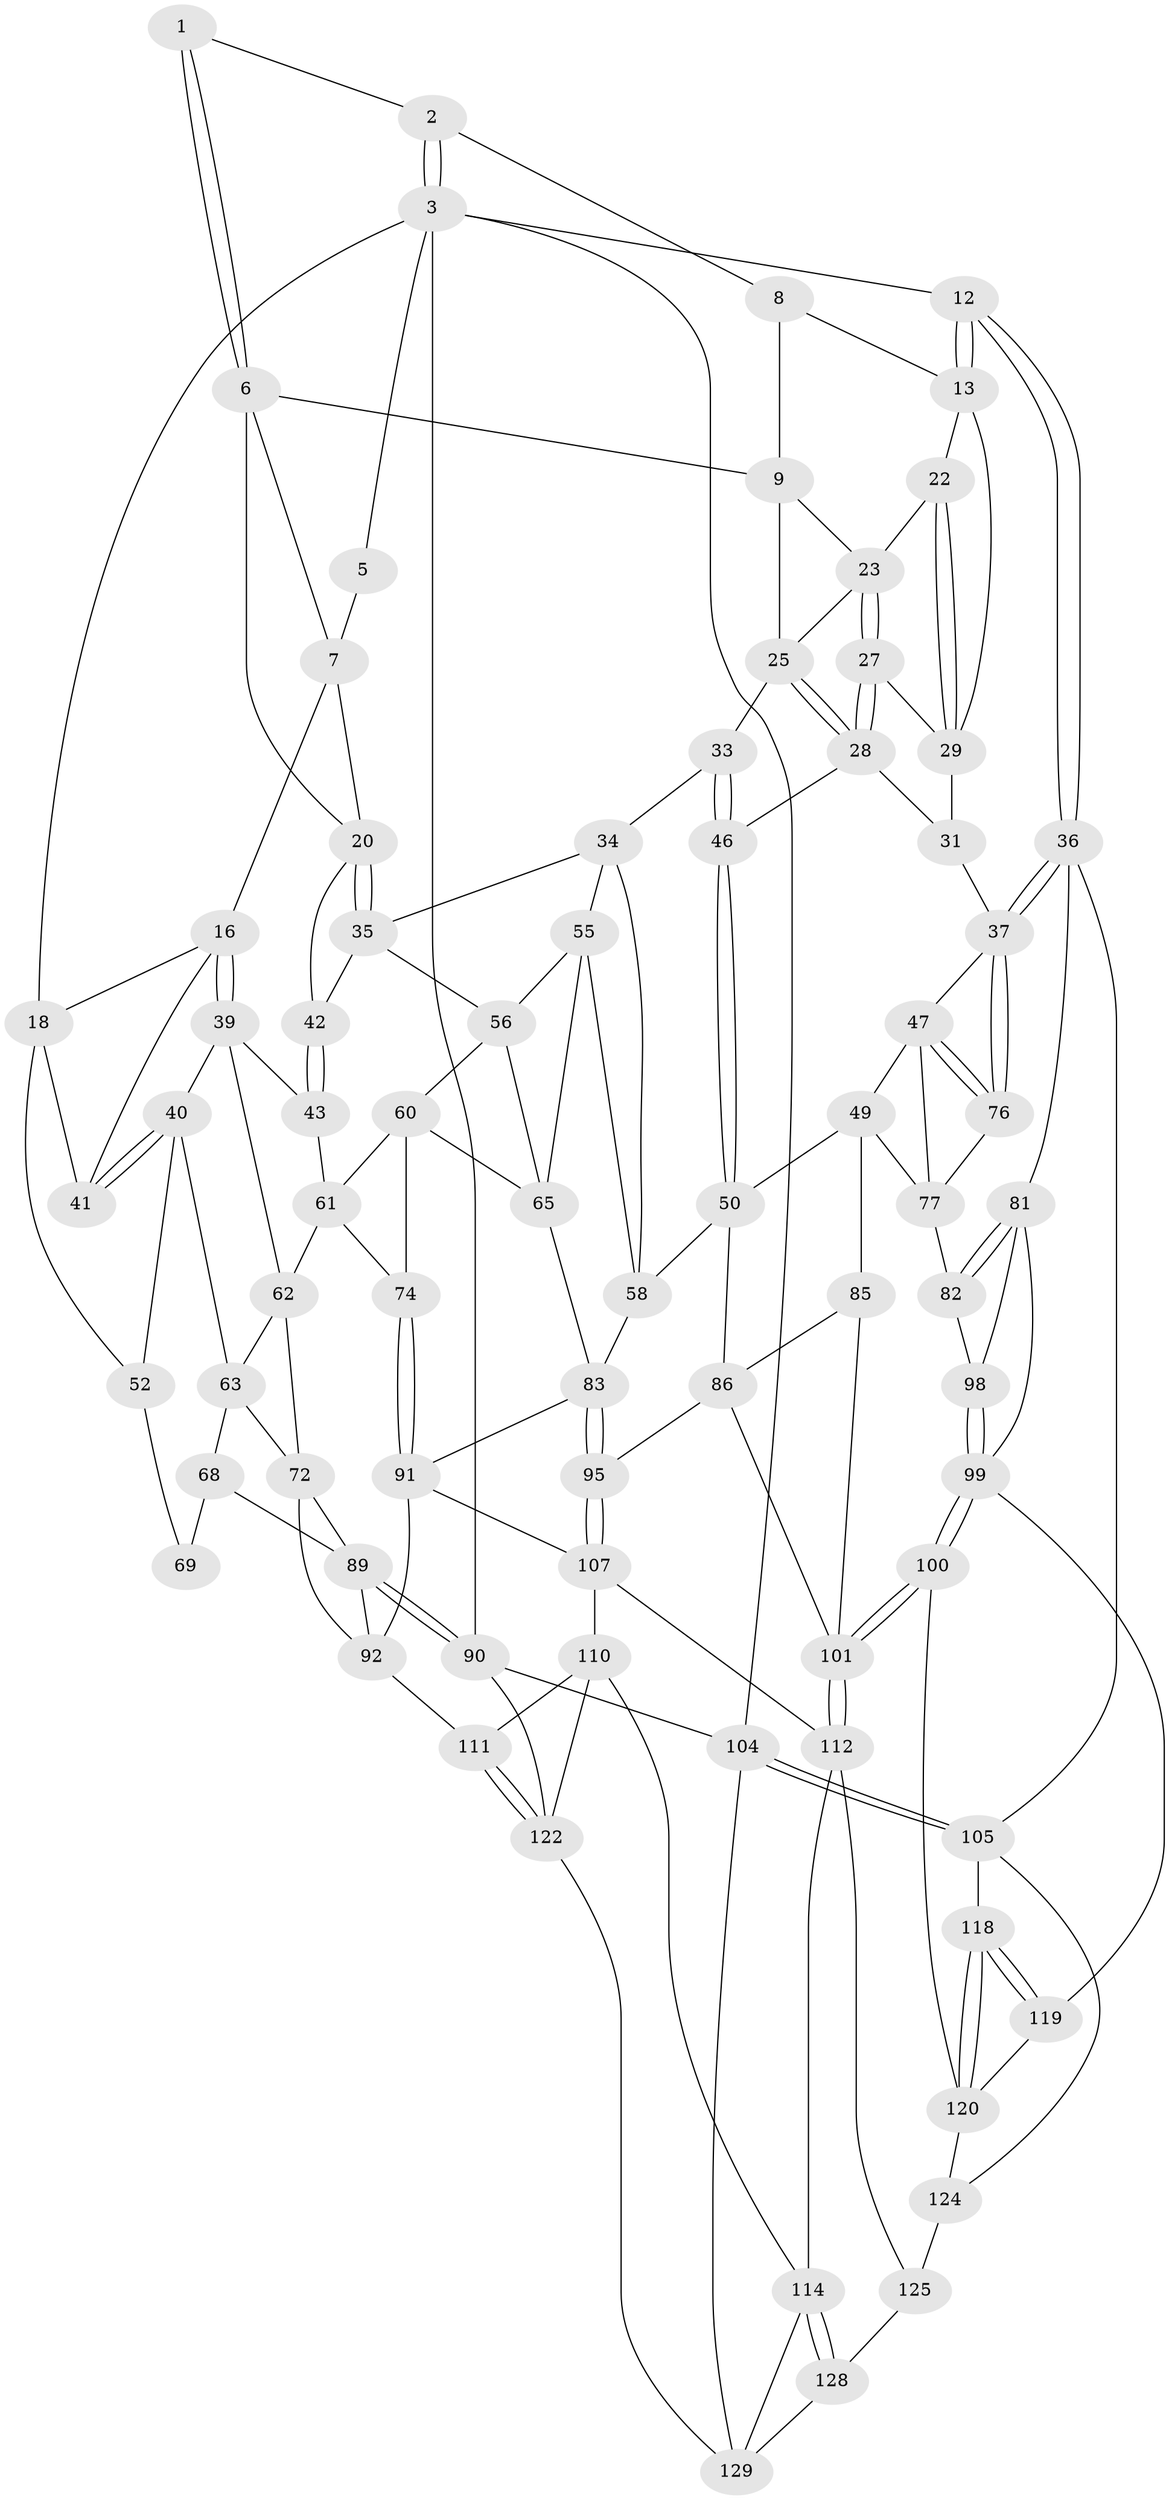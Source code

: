 // original degree distribution, {3: 0.015384615384615385, 4: 0.25384615384615383, 5: 0.49230769230769234, 6: 0.23846153846153847}
// Generated by graph-tools (version 1.1) at 2025/11/02/27/25 16:11:56]
// undirected, 78 vertices, 172 edges
graph export_dot {
graph [start="1"]
  node [color=gray90,style=filled];
  1 [pos="+0.54080473754523+0"];
  2 [pos="+0.8237104906588623+0"];
  3 [pos="+1+0",super="+4"];
  5 [pos="+0.2571249312101497+0"];
  6 [pos="+0.5398959104515744+0.04445825070462248",super="+11"];
  7 [pos="+0.3389499126578048+0.03631968537740431",super="+15"];
  8 [pos="+0.8126959829158996+0"];
  9 [pos="+0.7259217744460031+0.07238185482432509",super="+10"];
  12 [pos="+1+0.06974640195292248"];
  13 [pos="+0.9471584201696477+0.13759355285525166",super="+14"];
  16 [pos="+0.252318662083307+0.17897135379816506",super="+17"];
  18 [pos="+0+0",super="+19"];
  20 [pos="+0.4264795201382593+0.18752057394370245",super="+21"];
  22 [pos="+0.8676845034026959+0.11705070539539257"];
  23 [pos="+0.8292704184376268+0.12571512912193006",super="+24"];
  25 [pos="+0.7483006249843263+0.23770962275139315",super="+26"];
  27 [pos="+0.8101868805938652+0.1969985885035874"];
  28 [pos="+0.7514382331169914+0.24233633047546232",super="+32"];
  29 [pos="+0.8493701295201649+0.19820788323240116",super="+30"];
  31 [pos="+0.8928111628181998+0.25713206773964403"];
  33 [pos="+0.5970363044593413+0.3182319292891822"];
  34 [pos="+0.5718641786077985+0.3296548081958779",super="+54"];
  35 [pos="+0.49425972770302545+0.31089383712266966",super="+45"];
  36 [pos="+1+0.3468457351650725",super="+80"];
  37 [pos="+1+0.35755505819811917",super="+38"];
  39 [pos="+0.21914102353086548+0.355905713011875",super="+44"];
  40 [pos="+0.11659244907976865+0.3287961317796935",super="+51"];
  41 [pos="+0.10289788268733611+0.30116363720101286"];
  42 [pos="+0.3533933585388834+0.36476618498507496"];
  43 [pos="+0.32427464240497034+0.3857126808180741"];
  46 [pos="+0.7474364978675776+0.37900108489693296"];
  47 [pos="+0.8097480106602281+0.4080529115441594",super="+48"];
  49 [pos="+0.7945085564286373+0.41144176074072286",super="+79"];
  50 [pos="+0.7484452598957383+0.38233607759687854",super="+57"];
  52 [pos="+0+0.4089628416430629",super="+53"];
  55 [pos="+0.5231092524180976+0.4179321900077888",super="+64"];
  56 [pos="+0.4369374339854973+0.38281893903279196",super="+59"];
  58 [pos="+0.6402417009369545+0.4877876168354699",super="+66"];
  60 [pos="+0.39892505005081647+0.4799250850494389",super="+73"];
  61 [pos="+0.3501198737976362+0.44333540320532194",super="+70"];
  62 [pos="+0.23330773085077244+0.41403014247972764",super="+71"];
  63 [pos="+0.054710421881734354+0.42210682399882976",super="+67"];
  65 [pos="+0.47503782746363543+0.48619819604264786",super="+75"];
  68 [pos="+0.08127352653566379+0.5367411635396234",super="+88"];
  69 [pos="+0.06618517867341843+0.5314400104083445",super="+87"];
  72 [pos="+0.16759089853532783+0.5430062169084225",super="+93"];
  74 [pos="+0.34992539106486775+0.5657519481482528"];
  76 [pos="+1+0.3733207993945522"];
  77 [pos="+0.9580730319155794+0.46505081175781043",super="+78"];
  81 [pos="+1+0.6311817388250426",super="+103"];
  82 [pos="+0.9456169769948394+0.5789147105008622"];
  83 [pos="+0.5818781151248067+0.5437194808270291",super="+84"];
  85 [pos="+0.7948008647766002+0.633629450362891"];
  86 [pos="+0.6901945715218796+0.5259840756695527",super="+94"];
  89 [pos="+0+1",super="+97"];
  90 [pos="+0+1"];
  91 [pos="+0.3481944827082874+0.6052278118220702",super="+96"];
  92 [pos="+0.27135738822225675+0.6348648623103014",super="+109"];
  95 [pos="+0.6344489281631307+0.6696628222788018"];
  98 [pos="+0.932656897192546+0.6171588703469562"];
  99 [pos="+0.8683780025132186+0.751510666132122",super="+117"];
  100 [pos="+0.8482814769247623+0.7563349751253907"];
  101 [pos="+0.7861383337259853+0.7557887089501759",super="+102"];
  104 [pos="+1+1"];
  105 [pos="+1+1",super="+106"];
  107 [pos="+0.5526874411941969+0.7059696277501214",super="+108"];
  110 [pos="+0.39242198269861894+0.7806574150349282",super="+116"];
  111 [pos="+0.27270940293137313+0.7809355332603025"];
  112 [pos="+0.731864392815977+0.8955575725158893",super="+113"];
  114 [pos="+0.49439094983536913+0.8762774368944373",super="+115"];
  118 [pos="+1+0.9470743808360537"];
  119 [pos="+0.9405384097790241+0.7759145025672737"];
  120 [pos="+0.9842022292432131+0.8651220265440791",super="+121"];
  122 [pos="+0.32864000500560453+0.9517518341385612",super="+123"];
  124 [pos="+0.9215712558551028+0.8930195095188477",super="+127"];
  125 [pos="+0.8579879988592881+0.9192139562361024",super="+126"];
  128 [pos="+0.7228253691490217+0.9311904126383754"];
  129 [pos="+0.4696936088375962+1",super="+130"];
  1 -- 2;
  1 -- 6;
  1 -- 6;
  2 -- 3;
  2 -- 3;
  2 -- 8;
  3 -- 12;
  3 -- 104;
  3 -- 18;
  3 -- 90;
  3 -- 5;
  5 -- 7;
  6 -- 7;
  6 -- 9;
  6 -- 20;
  7 -- 16;
  7 -- 20;
  8 -- 9;
  8 -- 13;
  9 -- 23;
  9 -- 25;
  12 -- 13;
  12 -- 13;
  12 -- 36;
  12 -- 36;
  13 -- 29;
  13 -- 22;
  16 -- 39;
  16 -- 39;
  16 -- 41;
  16 -- 18;
  18 -- 41;
  18 -- 52;
  20 -- 35;
  20 -- 35;
  20 -- 42;
  22 -- 23;
  22 -- 29;
  22 -- 29;
  23 -- 27;
  23 -- 27;
  23 -- 25;
  25 -- 28;
  25 -- 28;
  25 -- 33;
  27 -- 28;
  27 -- 28;
  27 -- 29;
  28 -- 46;
  28 -- 31;
  29 -- 31;
  31 -- 37;
  33 -- 34;
  33 -- 46;
  33 -- 46;
  34 -- 35;
  34 -- 58;
  34 -- 55;
  35 -- 56;
  35 -- 42;
  36 -- 37;
  36 -- 37;
  36 -- 81;
  36 -- 105;
  37 -- 76;
  37 -- 76;
  37 -- 47;
  39 -- 40;
  39 -- 43;
  39 -- 62;
  40 -- 41;
  40 -- 41;
  40 -- 52;
  40 -- 63;
  42 -- 43;
  42 -- 43;
  43 -- 61;
  46 -- 50;
  46 -- 50;
  47 -- 76;
  47 -- 76;
  47 -- 49;
  47 -- 77;
  49 -- 50;
  49 -- 85;
  49 -- 77;
  50 -- 58;
  50 -- 86;
  52 -- 69 [weight=2];
  55 -- 56;
  55 -- 65;
  55 -- 58;
  56 -- 65;
  56 -- 60;
  58 -- 83;
  60 -- 61;
  60 -- 65;
  60 -- 74;
  61 -- 74;
  61 -- 62;
  62 -- 63;
  62 -- 72;
  63 -- 72;
  63 -- 68;
  65 -- 83;
  68 -- 69 [weight=2];
  68 -- 89;
  72 -- 89;
  72 -- 92;
  74 -- 91;
  74 -- 91;
  76 -- 77;
  77 -- 82;
  81 -- 82;
  81 -- 82;
  81 -- 98;
  81 -- 99;
  82 -- 98;
  83 -- 95;
  83 -- 95;
  83 -- 91;
  85 -- 86;
  85 -- 101;
  86 -- 101;
  86 -- 95;
  89 -- 90;
  89 -- 90;
  89 -- 92;
  90 -- 104;
  90 -- 122;
  91 -- 92;
  91 -- 107;
  92 -- 111;
  95 -- 107;
  95 -- 107;
  98 -- 99;
  98 -- 99;
  99 -- 100;
  99 -- 100;
  99 -- 119;
  100 -- 101;
  100 -- 101;
  100 -- 120;
  101 -- 112;
  101 -- 112;
  104 -- 105;
  104 -- 105;
  104 -- 129;
  105 -- 124;
  105 -- 118;
  107 -- 112;
  107 -- 110;
  110 -- 111;
  110 -- 122;
  110 -- 114;
  111 -- 122;
  111 -- 122;
  112 -- 114;
  112 -- 125;
  114 -- 128;
  114 -- 128;
  114 -- 129;
  118 -- 119;
  118 -- 119;
  118 -- 120;
  118 -- 120;
  119 -- 120;
  120 -- 124;
  122 -- 129;
  124 -- 125 [weight=2];
  125 -- 128;
  128 -- 129;
}
